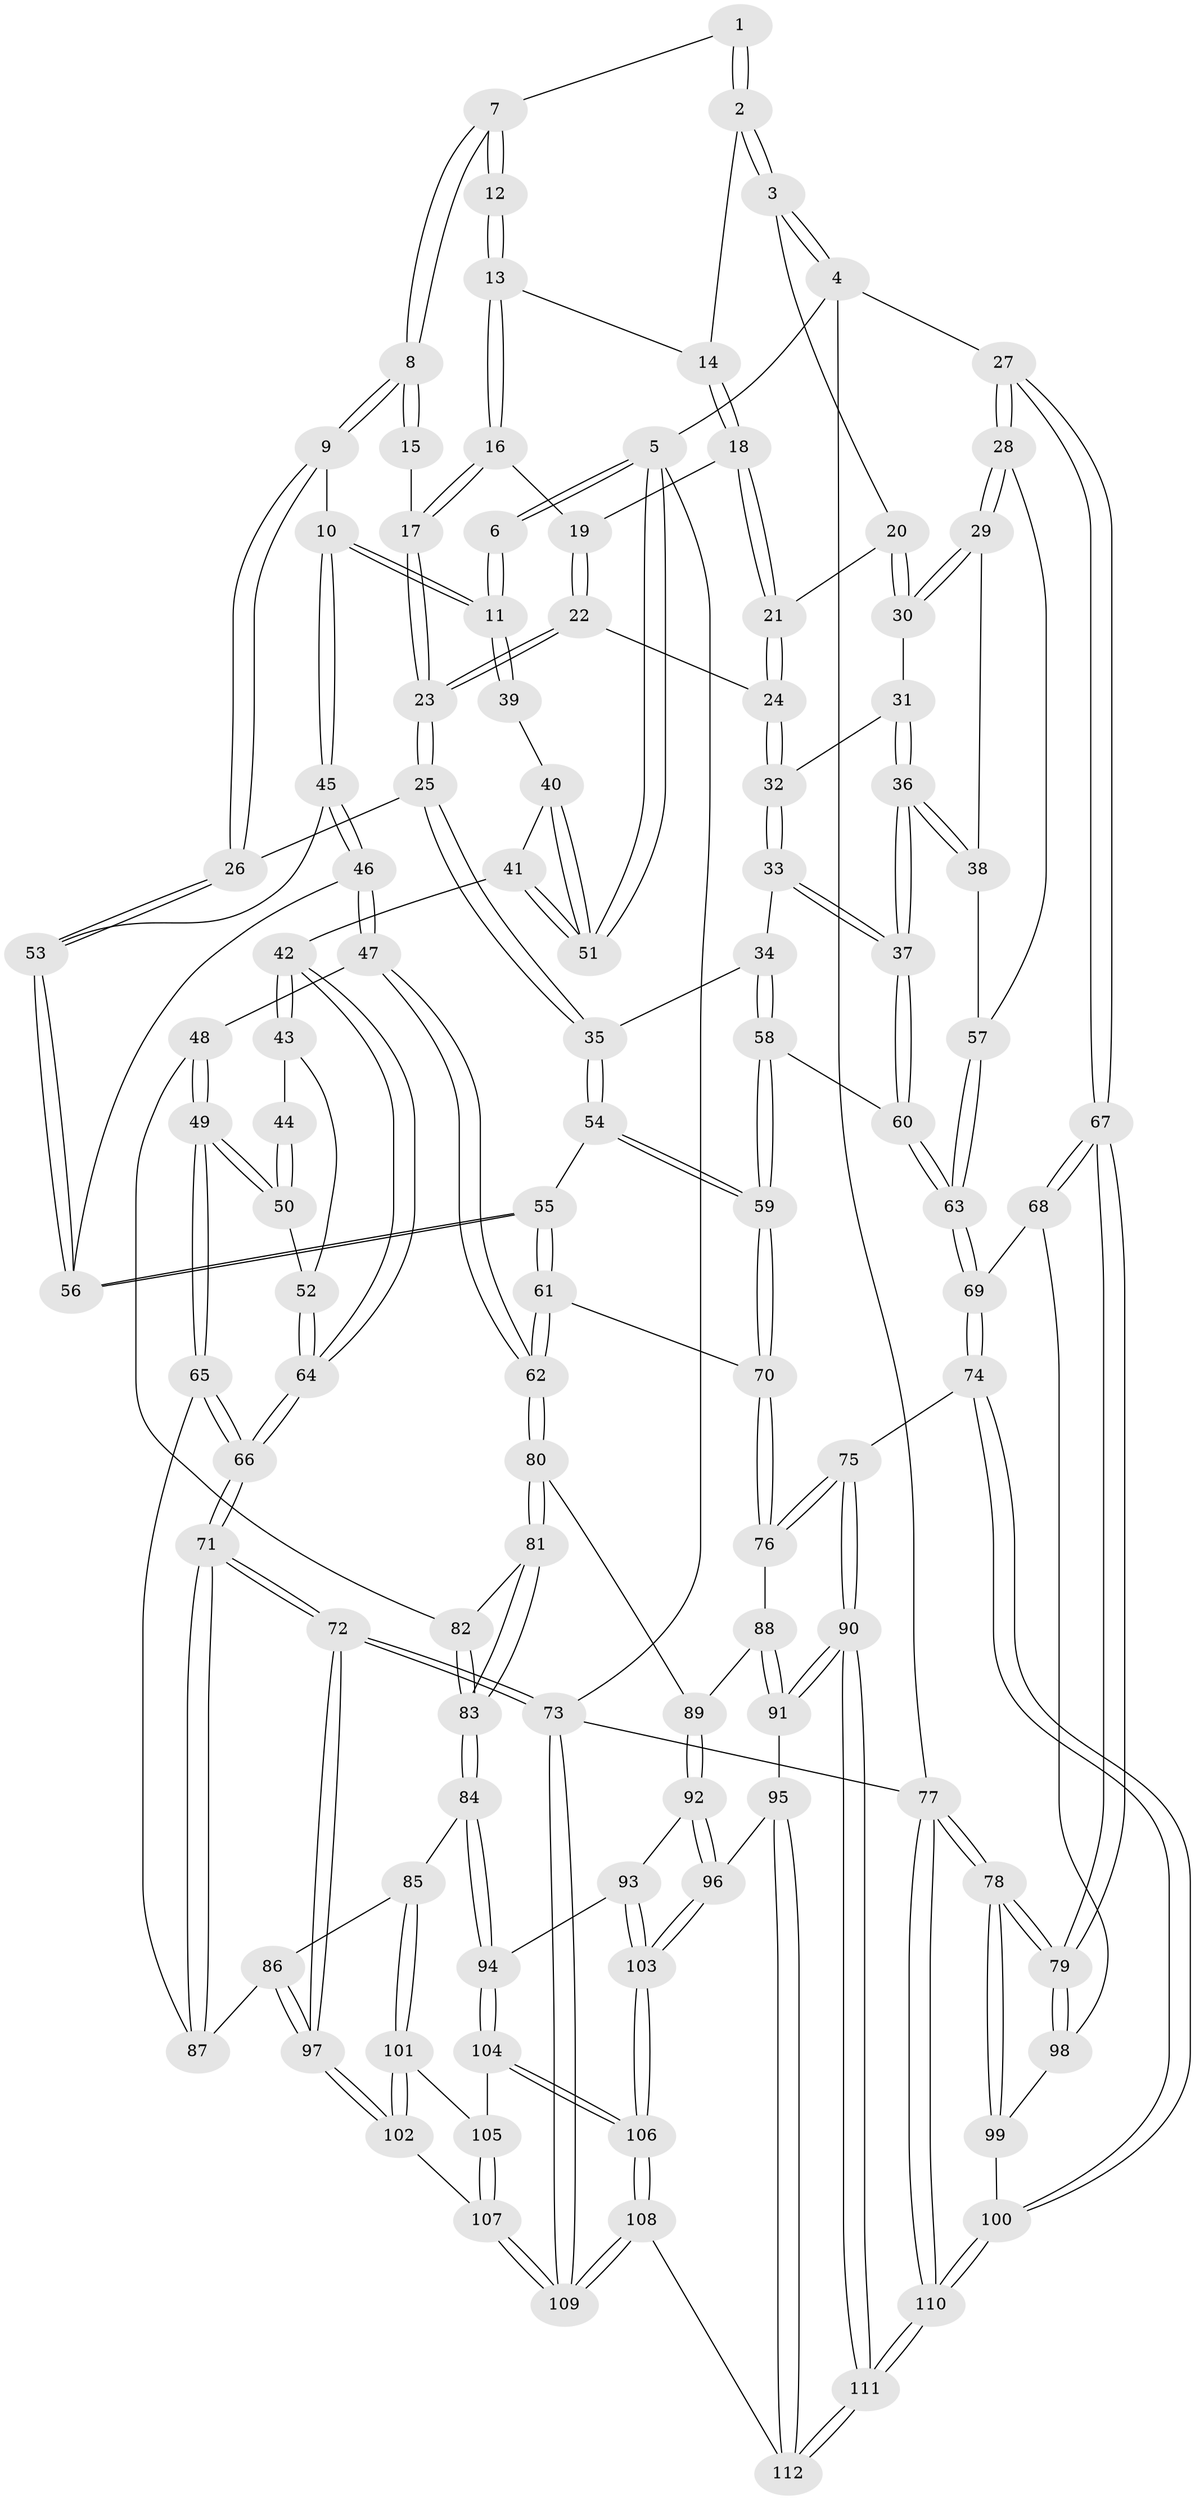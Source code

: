 // Generated by graph-tools (version 1.1) at 2025/11/02/27/25 16:11:54]
// undirected, 112 vertices, 277 edges
graph export_dot {
graph [start="1"]
  node [color=gray90,style=filled];
  1 [pos="+0.41960583414367963+0"];
  2 [pos="+1+0"];
  3 [pos="+1+0"];
  4 [pos="+1+0"];
  5 [pos="+0+0"];
  6 [pos="+0.15257557041331665+0"];
  7 [pos="+0.4322967470966624+0"];
  8 [pos="+0.31802941905026133+0.2132710540925142"];
  9 [pos="+0.31753170477827675+0.21409168562331868"];
  10 [pos="+0.22391955061870739+0.23641971429910597"];
  11 [pos="+0.2105278933667198+0.23167273145013687"];
  12 [pos="+0.5432158387932107+0.08397424729649582"];
  13 [pos="+0.5633483741420793+0.09915612480763163"];
  14 [pos="+1+0"];
  15 [pos="+0.47626866939845375+0.1478037490012032"];
  16 [pos="+0.5720761371990055+0.11094139585961878"];
  17 [pos="+0.506331110936865+0.21346057712392222"];
  18 [pos="+0.6493325278331783+0.15355759774618277"];
  19 [pos="+0.6307549778521061+0.14814392872515675"];
  20 [pos="+0.8925062238142785+0.12497251262707426"];
  21 [pos="+0.705090534368861+0.22824917564992703"];
  22 [pos="+0.5421913852868626+0.2600979721435829"];
  23 [pos="+0.47455849190747784+0.29711467012036574"];
  24 [pos="+0.7032982970138715+0.25649058111195"];
  25 [pos="+0.470355187712899+0.30176975575594356"];
  26 [pos="+0.458928443662388+0.3012608079774051"];
  27 [pos="+1+0.39834409357488854"];
  28 [pos="+1+0.3963282269454773"];
  29 [pos="+0.9162583900675517+0.3035364890733087"];
  30 [pos="+0.9047248193757225+0.2874178933482234"];
  31 [pos="+0.7534580523001948+0.3117942909037712"];
  32 [pos="+0.705899512217186+0.27476747190465817"];
  33 [pos="+0.6375670450362941+0.34913497564376894"];
  34 [pos="+0.5839933282595359+0.38207239920969605"];
  35 [pos="+0.5529366264735242+0.37411963054859554"];
  36 [pos="+0.7936663897376558+0.45553564931040746"];
  37 [pos="+0.783951613697709+0.4842590479745892"];
  38 [pos="+0.8502363823437846+0.41358458341879967"];
  39 [pos="+0.17967437586580545+0.23587762713606472"];
  40 [pos="+0.14339276703014872+0.2096474391675606"];
  41 [pos="+0+0.16011587700928084"];
  42 [pos="+0+0.3528246085315017"];
  43 [pos="+0.0012269070360612078+0.32060666225131873"];
  44 [pos="+0.12774006070338859+0.2752071420116543"];
  45 [pos="+0.24936764102580294+0.37488283940929534"];
  46 [pos="+0.245064172001073+0.4416658553260585"];
  47 [pos="+0.20894368845997158+0.5602300062666422"];
  48 [pos="+0.20358897869613415+0.5622396552554096"];
  49 [pos="+0.19919992463736536+0.5636482151805193"];
  50 [pos="+0.09825246298956708+0.49096808291190175"];
  51 [pos="+0+0"];
  52 [pos="+0.08628470359786558+0.48892545309517127"];
  53 [pos="+0.4047822672588613+0.41399526161272393"];
  54 [pos="+0.49994935573161664+0.46286186457600276"];
  55 [pos="+0.4248924127083521+0.5167542900007993"];
  56 [pos="+0.4035924967975257+0.45089859099071455"];
  57 [pos="+1+0.4486632772121434"];
  58 [pos="+0.6545606415293881+0.5417463936075804"];
  59 [pos="+0.6315013066199519+0.5711631843232553"];
  60 [pos="+0.7810649595786749+0.5032850402368"];
  61 [pos="+0.4181038189321695+0.5515152987901392"];
  62 [pos="+0.3586503196204836+0.6082380565053943"];
  63 [pos="+0.8563664170232607+0.569904908203636"];
  64 [pos="+0+0.5216799176408607"];
  65 [pos="+0.13373360111142948+0.6549482031137412"];
  66 [pos="+0+0.5439152904102525"];
  67 [pos="+1+0.6923829754955748"];
  68 [pos="+1+0.6983398445510295"];
  69 [pos="+0.8743695209191111+0.6222923216931397"];
  70 [pos="+0.6198266297523136+0.5917572177213467"];
  71 [pos="+0+0.8549588477628872"];
  72 [pos="+0+1"];
  73 [pos="+0+1"];
  74 [pos="+0.7387757556779213+0.8128462626818188"];
  75 [pos="+0.6879905821524079+0.8101246697923824"];
  76 [pos="+0.6198667244292517+0.5962032800095868"];
  77 [pos="+1+1"];
  78 [pos="+1+1"];
  79 [pos="+1+1"];
  80 [pos="+0.3926830602344411+0.7129670151379032"];
  81 [pos="+0.28110445759128344+0.7780354603928195"];
  82 [pos="+0.22311537360717232+0.618886468127646"];
  83 [pos="+0.2696707902585778+0.7860684959461984"];
  84 [pos="+0.23427952820448292+0.8121811664187204"];
  85 [pos="+0.17807504471761706+0.7862453852062845"];
  86 [pos="+0.14245455786415237+0.7411500525916832"];
  87 [pos="+0.12715743543594377+0.6993494657966836"];
  88 [pos="+0.43108217247108344+0.723836020483708"];
  89 [pos="+0.3950108905563232+0.7149426705364829"];
  90 [pos="+0.6445111016307382+0.8374224340015635"];
  91 [pos="+0.6025966779049783+0.8393664288889653"];
  92 [pos="+0.38857696228612076+0.8409566647669903"];
  93 [pos="+0.3512523526449157+0.8605438698044576"];
  94 [pos="+0.2551728045462393+0.8706214418798853"];
  95 [pos="+0.4907724693678767+0.9163185478584385"];
  96 [pos="+0.4399409081178422+0.9073450602703056"];
  97 [pos="+0+1"];
  98 [pos="+0.9149120087086755+0.8310560363234557"];
  99 [pos="+0.885374226651575+0.8512878930216132"];
  100 [pos="+0.8010947731710453+0.859361237373574"];
  101 [pos="+0.12130513812389988+0.876746784166419"];
  102 [pos="+0.04817038799518486+0.9445763088793437"];
  103 [pos="+0.35566274345230703+0.9620981723278428"];
  104 [pos="+0.2535716932382326+0.8957003228756062"];
  105 [pos="+0.222459608443072+0.9257718718179948"];
  106 [pos="+0.3408077927259224+0.9770036326689451"];
  107 [pos="+0.2075405149155718+0.947032875571627"];
  108 [pos="+0.34361206901216046+1"];
  109 [pos="+0.21932785470850327+1"];
  110 [pos="+0.9264270918888916+1"];
  111 [pos="+0.6277900814770714+1"];
  112 [pos="+0.47064715813766644+1"];
  1 -- 2;
  1 -- 2;
  1 -- 7;
  2 -- 3;
  2 -- 3;
  2 -- 14;
  3 -- 4;
  3 -- 4;
  3 -- 20;
  4 -- 5;
  4 -- 27;
  4 -- 77;
  5 -- 6;
  5 -- 6;
  5 -- 51;
  5 -- 51;
  5 -- 73;
  6 -- 11;
  6 -- 11;
  7 -- 8;
  7 -- 8;
  7 -- 12;
  7 -- 12;
  8 -- 9;
  8 -- 9;
  8 -- 15;
  8 -- 15;
  9 -- 10;
  9 -- 26;
  9 -- 26;
  10 -- 11;
  10 -- 11;
  10 -- 45;
  10 -- 45;
  11 -- 39;
  11 -- 39;
  12 -- 13;
  12 -- 13;
  13 -- 14;
  13 -- 16;
  13 -- 16;
  14 -- 18;
  14 -- 18;
  15 -- 17;
  16 -- 17;
  16 -- 17;
  16 -- 19;
  17 -- 23;
  17 -- 23;
  18 -- 19;
  18 -- 21;
  18 -- 21;
  19 -- 22;
  19 -- 22;
  20 -- 21;
  20 -- 30;
  20 -- 30;
  21 -- 24;
  21 -- 24;
  22 -- 23;
  22 -- 23;
  22 -- 24;
  23 -- 25;
  23 -- 25;
  24 -- 32;
  24 -- 32;
  25 -- 26;
  25 -- 35;
  25 -- 35;
  26 -- 53;
  26 -- 53;
  27 -- 28;
  27 -- 28;
  27 -- 67;
  27 -- 67;
  28 -- 29;
  28 -- 29;
  28 -- 57;
  29 -- 30;
  29 -- 30;
  29 -- 38;
  30 -- 31;
  31 -- 32;
  31 -- 36;
  31 -- 36;
  32 -- 33;
  32 -- 33;
  33 -- 34;
  33 -- 37;
  33 -- 37;
  34 -- 35;
  34 -- 58;
  34 -- 58;
  35 -- 54;
  35 -- 54;
  36 -- 37;
  36 -- 37;
  36 -- 38;
  36 -- 38;
  37 -- 60;
  37 -- 60;
  38 -- 57;
  39 -- 40;
  40 -- 41;
  40 -- 51;
  40 -- 51;
  41 -- 42;
  41 -- 51;
  41 -- 51;
  42 -- 43;
  42 -- 43;
  42 -- 64;
  42 -- 64;
  43 -- 44;
  43 -- 52;
  44 -- 50;
  44 -- 50;
  45 -- 46;
  45 -- 46;
  45 -- 53;
  46 -- 47;
  46 -- 47;
  46 -- 56;
  47 -- 48;
  47 -- 62;
  47 -- 62;
  48 -- 49;
  48 -- 49;
  48 -- 82;
  49 -- 50;
  49 -- 50;
  49 -- 65;
  49 -- 65;
  50 -- 52;
  52 -- 64;
  52 -- 64;
  53 -- 56;
  53 -- 56;
  54 -- 55;
  54 -- 59;
  54 -- 59;
  55 -- 56;
  55 -- 56;
  55 -- 61;
  55 -- 61;
  57 -- 63;
  57 -- 63;
  58 -- 59;
  58 -- 59;
  58 -- 60;
  59 -- 70;
  59 -- 70;
  60 -- 63;
  60 -- 63;
  61 -- 62;
  61 -- 62;
  61 -- 70;
  62 -- 80;
  62 -- 80;
  63 -- 69;
  63 -- 69;
  64 -- 66;
  64 -- 66;
  65 -- 66;
  65 -- 66;
  65 -- 87;
  66 -- 71;
  66 -- 71;
  67 -- 68;
  67 -- 68;
  67 -- 79;
  67 -- 79;
  68 -- 69;
  68 -- 98;
  69 -- 74;
  69 -- 74;
  70 -- 76;
  70 -- 76;
  71 -- 72;
  71 -- 72;
  71 -- 87;
  71 -- 87;
  72 -- 73;
  72 -- 73;
  72 -- 97;
  72 -- 97;
  73 -- 109;
  73 -- 109;
  73 -- 77;
  74 -- 75;
  74 -- 100;
  74 -- 100;
  75 -- 76;
  75 -- 76;
  75 -- 90;
  75 -- 90;
  76 -- 88;
  77 -- 78;
  77 -- 78;
  77 -- 110;
  77 -- 110;
  78 -- 79;
  78 -- 79;
  78 -- 99;
  78 -- 99;
  79 -- 98;
  79 -- 98;
  80 -- 81;
  80 -- 81;
  80 -- 89;
  81 -- 82;
  81 -- 83;
  81 -- 83;
  82 -- 83;
  82 -- 83;
  83 -- 84;
  83 -- 84;
  84 -- 85;
  84 -- 94;
  84 -- 94;
  85 -- 86;
  85 -- 101;
  85 -- 101;
  86 -- 87;
  86 -- 97;
  86 -- 97;
  88 -- 89;
  88 -- 91;
  88 -- 91;
  89 -- 92;
  89 -- 92;
  90 -- 91;
  90 -- 91;
  90 -- 111;
  90 -- 111;
  91 -- 95;
  92 -- 93;
  92 -- 96;
  92 -- 96;
  93 -- 94;
  93 -- 103;
  93 -- 103;
  94 -- 104;
  94 -- 104;
  95 -- 96;
  95 -- 112;
  95 -- 112;
  96 -- 103;
  96 -- 103;
  97 -- 102;
  97 -- 102;
  98 -- 99;
  99 -- 100;
  100 -- 110;
  100 -- 110;
  101 -- 102;
  101 -- 102;
  101 -- 105;
  102 -- 107;
  103 -- 106;
  103 -- 106;
  104 -- 105;
  104 -- 106;
  104 -- 106;
  105 -- 107;
  105 -- 107;
  106 -- 108;
  106 -- 108;
  107 -- 109;
  107 -- 109;
  108 -- 109;
  108 -- 109;
  108 -- 112;
  110 -- 111;
  110 -- 111;
  111 -- 112;
  111 -- 112;
}
